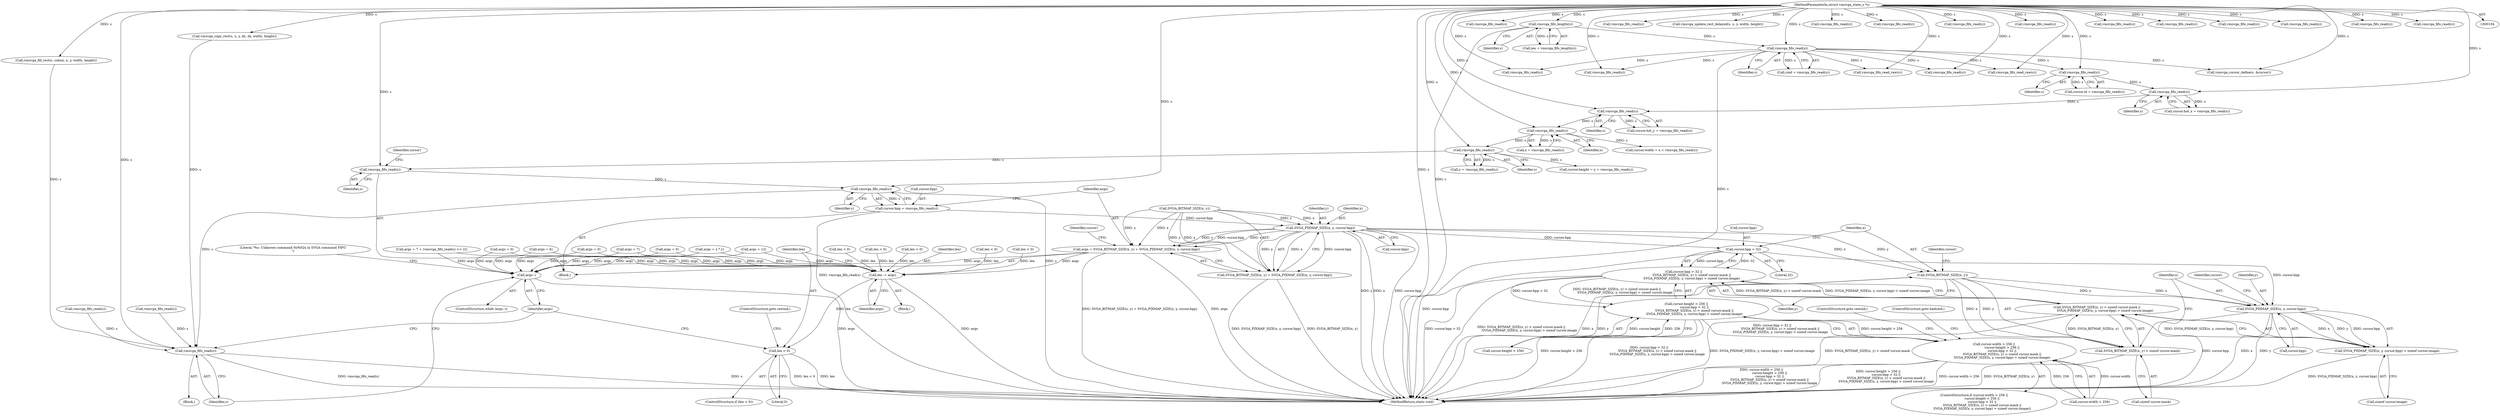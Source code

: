 digraph "0_qemu_167d97a3def77ee2dbf6e908b0ecbfe2103977db@API" {
"1000323" [label="(Call,vmsvga_fifo_read(s))"];
"1000321" [label="(Call,vmsvga_fifo_read(s))"];
"1000313" [label="(Call,vmsvga_fifo_read(s))"];
"1000305" [label="(Call,vmsvga_fifo_read(s))"];
"1000299" [label="(Call,vmsvga_fifo_read(s))"];
"1000293" [label="(Call,vmsvga_fifo_read(s))"];
"1000145" [label="(Call,vmsvga_fifo_read(s))"];
"1000125" [label="(Call,vmsvga_fifo_length(s))"];
"1000105" [label="(MethodParameterIn,struct vmsvga_state_s *s)"];
"1000329" [label="(Call,vmsvga_fifo_read(s))"];
"1000325" [label="(Call,cursor.bpp = vmsvga_fifo_read(s))"];
"1000337" [label="(Call,SVGA_PIXMAP_SIZE(x, y, cursor.bpp))"];
"1000331" [label="(Call,args = SVGA_BITMAP_SIZE(x, y) + SVGA_PIXMAP_SIZE(x, y, cursor.bpp))"];
"1000512" [label="(Call,len -= args)"];
"1000516" [label="(Call,len < 0)"];
"1000522" [label="(Call,args--)"];
"1000333" [label="(Call,SVGA_BITMAP_SIZE(x, y) + SVGA_PIXMAP_SIZE(x, y, cursor.bpp))"];
"1000357" [label="(Call,cursor.bpp > 32)"];
"1000356" [label="(Call,cursor.bpp > 32 ||\n                SVGA_BITMAP_SIZE(x, y) > sizeof cursor.mask ||\n                SVGA_PIXMAP_SIZE(x, y, cursor.bpp) > sizeof cursor.image)"];
"1000350" [label="(Call,cursor.height > 256 ||\n                cursor.bpp > 32 ||\n                SVGA_BITMAP_SIZE(x, y) > sizeof cursor.mask ||\n                SVGA_PIXMAP_SIZE(x, y, cursor.bpp) > sizeof cursor.image)"];
"1000344" [label="(Call,cursor.width > 256 ||\n                cursor.height > 256 ||\n                cursor.bpp > 32 ||\n                SVGA_BITMAP_SIZE(x, y) > sizeof cursor.mask ||\n                SVGA_PIXMAP_SIZE(x, y, cursor.bpp) > sizeof cursor.image)"];
"1000372" [label="(Call,SVGA_PIXMAP_SIZE(x, y, cursor.bpp))"];
"1000371" [label="(Call,SVGA_PIXMAP_SIZE(x, y, cursor.bpp) > sizeof cursor.image)"];
"1000362" [label="(Call,SVGA_BITMAP_SIZE(x, y) > sizeof cursor.mask ||\n                SVGA_PIXMAP_SIZE(x, y, cursor.bpp) > sizeof cursor.image)"];
"1000364" [label="(Call,SVGA_BITMAP_SIZE(x, y))"];
"1000363" [label="(Call,SVGA_BITMAP_SIZE(x, y) > sizeof cursor.mask)"];
"1000525" [label="(Call,vmsvga_fifo_read(s))"];
"1000224" [label="(Call,args = 0)"];
"1000438" [label="(Call,len < 0)"];
"1000275" [label="(Call,args = 0)"];
"1000523" [label="(Identifier,args)"];
"1000252" [label="(Call,vmsvga_fifo_read(s))"];
"1000367" [label="(Call,sizeof cursor.mask)"];
"1000492" [label="(Call,vmsvga_fifo_read(s))"];
"1000264" [label="(Call,vmsvga_copy_rect(s, x, y, dx, dy, width, height))"];
"1000357" [label="(Call,cursor.bpp > 32)"];
"1000187" [label="(Call,len < 0)"];
"1000369" [label="(Identifier,cursor)"];
"1000364" [label="(Call,SVGA_BITMAP_SIZE(x, y))"];
"1000428" [label="(Call,vmsvga_cursor_define(s, &cursor))"];
"1000375" [label="(Call,cursor.bpp)"];
"1000233" [label="(Call,len < 0)"];
"1000301" [label="(Call,cursor.hot_y = vmsvga_fifo_read(s))"];
"1000332" [label="(Identifier,args)"];
"1000260" [label="(Call,vmsvga_fifo_read(s))"];
"1000175" [label="(Call,vmsvga_update_rect_delayed(s, x, y, width, height))"];
"1000371" [label="(Call,SVGA_PIXMAP_SIZE(x, y, cursor.bpp) > sizeof cursor.image)"];
"1000497" [label="(Call,args = 12)"];
"1000362" [label="(Call,SVGA_BITMAP_SIZE(x, y) > sizeof cursor.mask ||\n                SVGA_PIXMAP_SIZE(x, y, cursor.bpp) > sizeof cursor.image)"];
"1000325" [label="(Call,cursor.bpp = vmsvga_fifo_read(s))"];
"1000426" [label="(Call,vmsvga_fifo_read_raw(s))"];
"1000322" [label="(Identifier,s)"];
"1000339" [label="(Identifier,y)"];
"1000165" [label="(Call,vmsvga_fifo_read(s))"];
"1000173" [label="(Call,vmsvga_fifo_read(s))"];
"1000520" [label="(ControlStructure,goto rewind;)"];
"1000361" [label="(Literal,32)"];
"1000299" [label="(Call,vmsvga_fifo_read(s))"];
"1000330" [label="(Identifier,s)"];
"1000526" [label="(Identifier,s)"];
"1000194" [label="(Call,vmsvga_fifo_read(s))"];
"1000366" [label="(Identifier,y)"];
"1000517" [label="(Identifier,len)"];
"1000329" [label="(Call,vmsvga_fifo_read(s))"];
"1000524" [label="(Block,)"];
"1000324" [label="(Identifier,s)"];
"1000123" [label="(Call,len = vmsvga_fifo_length(s))"];
"1000513" [label="(Identifier,len)"];
"1000333" [label="(Call,SVGA_BITMAP_SIZE(x, y) + SVGA_PIXMAP_SIZE(x, y, cursor.bpp))"];
"1000198" [label="(Call,vmsvga_fifo_read(s))"];
"1000105" [label="(MethodParameterIn,struct vmsvga_state_s *s)"];
"1000327" [label="(Identifier,cursor)"];
"1000345" [label="(Call,cursor.width > 256)"];
"1000384" [label="(ControlStructure,goto rewind;)"];
"1000323" [label="(Call,vmsvga_fifo_read(s))"];
"1000306" [label="(Identifier,s)"];
"1000326" [label="(Call,cursor.bpp)"];
"1000284" [label="(Call,len < 0)"];
"1000300" [label="(Identifier,s)"];
"1000350" [label="(Call,cursor.height > 256 ||\n                cursor.bpp > 32 ||\n                SVGA_BITMAP_SIZE(x, y) > sizeof cursor.mask ||\n                SVGA_PIXMAP_SIZE(x, y, cursor.bpp) > sizeof cursor.image)"];
"1000334" [label="(Call,SVGA_BITMAP_SIZE(x, y))"];
"1000305" [label="(Call,vmsvga_fifo_read(s))"];
"1000549" [label="(MethodReturn,static void)"];
"1000169" [label="(Call,vmsvga_fifo_read(s))"];
"1000143" [label="(Call,cmd = vmsvga_fifo_read(s))"];
"1000161" [label="(Call,vmsvga_fifo_read(s))"];
"1000455" [label="(Call,vmsvga_fifo_read(s))"];
"1000525" [label="(Call,vmsvga_fifo_read(s))"];
"1000343" [label="(ControlStructure,if (cursor.width > 256 ||\n                cursor.height > 256 ||\n                cursor.bpp > 32 ||\n                SVGA_BITMAP_SIZE(x, y) > sizeof cursor.mask ||\n                SVGA_PIXMAP_SIZE(x, y, cursor.bpp) > sizeof cursor.image))"];
"1000383" [label="(ControlStructure,goto badcmd;)"];
"1000314" [label="(Identifier,s)"];
"1000380" [label="(Identifier,cursor)"];
"1000337" [label="(Call,SVGA_PIXMAP_SIZE(x, y, cursor.bpp))"];
"1000521" [label="(ControlStructure,while (args--))"];
"1000315" [label="(Call,cursor.height = y = vmsvga_fifo_read(s))"];
"1000240" [label="(Call,vmsvga_fifo_read(s))"];
"1000344" [label="(Call,cursor.width > 256 ||\n                cursor.height > 256 ||\n                cursor.bpp > 32 ||\n                SVGA_BITMAP_SIZE(x, y) > sizeof cursor.mask ||\n                SVGA_PIXMAP_SIZE(x, y, cursor.bpp) > sizeof cursor.image)"];
"1000126" [label="(Identifier,s)"];
"1000248" [label="(Call,vmsvga_fifo_read(s))"];
"1000374" [label="(Identifier,y)"];
"1000244" [label="(Call,vmsvga_fifo_read(s))"];
"1000363" [label="(Call,SVGA_BITMAP_SIZE(x, y) > sizeof cursor.mask)"];
"1000478" [label="(Call,len < 0)"];
"1000146" [label="(Identifier,s)"];
"1000351" [label="(Call,cursor.height > 256)"];
"1000522" [label="(Call,args--)"];
"1000516" [label="(Call,len < 0)"];
"1000518" [label="(Literal,0)"];
"1000293" [label="(Call,vmsvga_fifo_read(s))"];
"1000365" [label="(Identifier,x)"];
"1000147" [label="(Block,)"];
"1000512" [label="(Call,len -= args)"];
"1000347" [label="(Identifier,cursor)"];
"1000294" [label="(Identifier,s)"];
"1000338" [label="(Identifier,x)"];
"1000464" [label="(Call,args = 6)"];
"1000289" [label="(Call,cursor.id = vmsvga_fifo_read(s))"];
"1000378" [label="(Call,sizeof cursor.image)"];
"1000321" [label="(Call,vmsvga_fifo_read(s))"];
"1000372" [label="(Call,SVGA_PIXMAP_SIZE(x, y, cursor.bpp))"];
"1000469" [label="(Call,args = 7)"];
"1000313" [label="(Call,vmsvga_fifo_read(s))"];
"1000210" [label="(Call,vmsvga_fifo_read(s))"];
"1000295" [label="(Call,cursor.hot_x = vmsvga_fifo_read(s))"];
"1000125" [label="(Call,vmsvga_fifo_length(s))"];
"1000514" [label="(Identifier,args)"];
"1000508" [label="(Call,args = 0)"];
"1000256" [label="(Call,vmsvga_fifo_read(s))"];
"1000145" [label="(Call,vmsvga_fifo_read(s))"];
"1000311" [label="(Call,x = vmsvga_fifo_read(s))"];
"1000214" [label="(Call,vmsvga_fill_rect(s, colour, x, y, width, height))"];
"1000457" [label="(Call,args = x * y)"];
"1000487" [label="(Call,args = 7 + (vmsvga_fifo_read(s) >> 2))"];
"1000515" [label="(ControlStructure,if (len < 0))"];
"1000528" [label="(Literal,\"%s: Unknown command 0x%02x in SVGA command FIFO\n\")"];
"1000356" [label="(Call,cursor.bpp > 32 ||\n                SVGA_BITMAP_SIZE(x, y) > sizeof cursor.mask ||\n                SVGA_PIXMAP_SIZE(x, y, cursor.bpp) > sizeof cursor.image)"];
"1000358" [label="(Call,cursor.bpp)"];
"1000373" [label="(Identifier,x)"];
"1000206" [label="(Call,vmsvga_fifo_read(s))"];
"1000319" [label="(Call,y = vmsvga_fifo_read(s))"];
"1000331" [label="(Call,args = SVGA_BITMAP_SIZE(x, y) + SVGA_PIXMAP_SIZE(x, y, cursor.bpp))"];
"1000340" [label="(Call,cursor.bpp)"];
"1000307" [label="(Call,cursor.width = x = vmsvga_fifo_read(s))"];
"1000202" [label="(Call,vmsvga_fifo_read(s))"];
"1000403" [label="(Call,vmsvga_fifo_read_raw(s))"];
"1000136" [label="(Block,)"];
"1000323" -> "1000147"  [label="AST: "];
"1000323" -> "1000324"  [label="CFG: "];
"1000324" -> "1000323"  [label="AST: "];
"1000327" -> "1000323"  [label="CFG: "];
"1000321" -> "1000323"  [label="DDG: s"];
"1000105" -> "1000323"  [label="DDG: s"];
"1000323" -> "1000329"  [label="DDG: s"];
"1000321" -> "1000319"  [label="AST: "];
"1000321" -> "1000322"  [label="CFG: "];
"1000322" -> "1000321"  [label="AST: "];
"1000319" -> "1000321"  [label="CFG: "];
"1000321" -> "1000315"  [label="DDG: s"];
"1000321" -> "1000319"  [label="DDG: s"];
"1000313" -> "1000321"  [label="DDG: s"];
"1000105" -> "1000321"  [label="DDG: s"];
"1000313" -> "1000311"  [label="AST: "];
"1000313" -> "1000314"  [label="CFG: "];
"1000314" -> "1000313"  [label="AST: "];
"1000311" -> "1000313"  [label="CFG: "];
"1000313" -> "1000307"  [label="DDG: s"];
"1000313" -> "1000311"  [label="DDG: s"];
"1000305" -> "1000313"  [label="DDG: s"];
"1000105" -> "1000313"  [label="DDG: s"];
"1000305" -> "1000301"  [label="AST: "];
"1000305" -> "1000306"  [label="CFG: "];
"1000306" -> "1000305"  [label="AST: "];
"1000301" -> "1000305"  [label="CFG: "];
"1000305" -> "1000301"  [label="DDG: s"];
"1000299" -> "1000305"  [label="DDG: s"];
"1000105" -> "1000305"  [label="DDG: s"];
"1000299" -> "1000295"  [label="AST: "];
"1000299" -> "1000300"  [label="CFG: "];
"1000300" -> "1000299"  [label="AST: "];
"1000295" -> "1000299"  [label="CFG: "];
"1000299" -> "1000295"  [label="DDG: s"];
"1000293" -> "1000299"  [label="DDG: s"];
"1000105" -> "1000299"  [label="DDG: s"];
"1000293" -> "1000289"  [label="AST: "];
"1000293" -> "1000294"  [label="CFG: "];
"1000294" -> "1000293"  [label="AST: "];
"1000289" -> "1000293"  [label="CFG: "];
"1000293" -> "1000289"  [label="DDG: s"];
"1000145" -> "1000293"  [label="DDG: s"];
"1000105" -> "1000293"  [label="DDG: s"];
"1000145" -> "1000143"  [label="AST: "];
"1000145" -> "1000146"  [label="CFG: "];
"1000146" -> "1000145"  [label="AST: "];
"1000143" -> "1000145"  [label="CFG: "];
"1000145" -> "1000549"  [label="DDG: s"];
"1000145" -> "1000143"  [label="DDG: s"];
"1000125" -> "1000145"  [label="DDG: s"];
"1000105" -> "1000145"  [label="DDG: s"];
"1000145" -> "1000161"  [label="DDG: s"];
"1000145" -> "1000194"  [label="DDG: s"];
"1000145" -> "1000240"  [label="DDG: s"];
"1000145" -> "1000403"  [label="DDG: s"];
"1000145" -> "1000426"  [label="DDG: s"];
"1000145" -> "1000428"  [label="DDG: s"];
"1000125" -> "1000123"  [label="AST: "];
"1000125" -> "1000126"  [label="CFG: "];
"1000126" -> "1000125"  [label="AST: "];
"1000123" -> "1000125"  [label="CFG: "];
"1000125" -> "1000549"  [label="DDG: s"];
"1000125" -> "1000123"  [label="DDG: s"];
"1000105" -> "1000125"  [label="DDG: s"];
"1000105" -> "1000104"  [label="AST: "];
"1000105" -> "1000549"  [label="DDG: s"];
"1000105" -> "1000161"  [label="DDG: s"];
"1000105" -> "1000165"  [label="DDG: s"];
"1000105" -> "1000169"  [label="DDG: s"];
"1000105" -> "1000173"  [label="DDG: s"];
"1000105" -> "1000175"  [label="DDG: s"];
"1000105" -> "1000194"  [label="DDG: s"];
"1000105" -> "1000198"  [label="DDG: s"];
"1000105" -> "1000202"  [label="DDG: s"];
"1000105" -> "1000206"  [label="DDG: s"];
"1000105" -> "1000210"  [label="DDG: s"];
"1000105" -> "1000214"  [label="DDG: s"];
"1000105" -> "1000240"  [label="DDG: s"];
"1000105" -> "1000244"  [label="DDG: s"];
"1000105" -> "1000248"  [label="DDG: s"];
"1000105" -> "1000252"  [label="DDG: s"];
"1000105" -> "1000256"  [label="DDG: s"];
"1000105" -> "1000260"  [label="DDG: s"];
"1000105" -> "1000264"  [label="DDG: s"];
"1000105" -> "1000329"  [label="DDG: s"];
"1000105" -> "1000403"  [label="DDG: s"];
"1000105" -> "1000426"  [label="DDG: s"];
"1000105" -> "1000428"  [label="DDG: s"];
"1000105" -> "1000525"  [label="DDG: s"];
"1000329" -> "1000325"  [label="AST: "];
"1000329" -> "1000330"  [label="CFG: "];
"1000330" -> "1000329"  [label="AST: "];
"1000325" -> "1000329"  [label="CFG: "];
"1000329" -> "1000549"  [label="DDG: s"];
"1000329" -> "1000325"  [label="DDG: s"];
"1000329" -> "1000525"  [label="DDG: s"];
"1000325" -> "1000147"  [label="AST: "];
"1000326" -> "1000325"  [label="AST: "];
"1000332" -> "1000325"  [label="CFG: "];
"1000325" -> "1000549"  [label="DDG: vmsvga_fifo_read(s)"];
"1000325" -> "1000337"  [label="DDG: cursor.bpp"];
"1000337" -> "1000333"  [label="AST: "];
"1000337" -> "1000340"  [label="CFG: "];
"1000338" -> "1000337"  [label="AST: "];
"1000339" -> "1000337"  [label="AST: "];
"1000340" -> "1000337"  [label="AST: "];
"1000333" -> "1000337"  [label="CFG: "];
"1000337" -> "1000549"  [label="DDG: y"];
"1000337" -> "1000549"  [label="DDG: x"];
"1000337" -> "1000549"  [label="DDG: cursor.bpp"];
"1000337" -> "1000331"  [label="DDG: x"];
"1000337" -> "1000331"  [label="DDG: y"];
"1000337" -> "1000331"  [label="DDG: cursor.bpp"];
"1000337" -> "1000333"  [label="DDG: x"];
"1000337" -> "1000333"  [label="DDG: y"];
"1000337" -> "1000333"  [label="DDG: cursor.bpp"];
"1000334" -> "1000337"  [label="DDG: x"];
"1000334" -> "1000337"  [label="DDG: y"];
"1000337" -> "1000357"  [label="DDG: cursor.bpp"];
"1000337" -> "1000364"  [label="DDG: x"];
"1000337" -> "1000364"  [label="DDG: y"];
"1000331" -> "1000147"  [label="AST: "];
"1000331" -> "1000333"  [label="CFG: "];
"1000332" -> "1000331"  [label="AST: "];
"1000333" -> "1000331"  [label="AST: "];
"1000347" -> "1000331"  [label="CFG: "];
"1000331" -> "1000549"  [label="DDG: SVGA_BITMAP_SIZE(x, y) + SVGA_PIXMAP_SIZE(x, y, cursor.bpp)"];
"1000331" -> "1000549"  [label="DDG: args"];
"1000334" -> "1000331"  [label="DDG: x"];
"1000334" -> "1000331"  [label="DDG: y"];
"1000331" -> "1000512"  [label="DDG: args"];
"1000331" -> "1000522"  [label="DDG: args"];
"1000512" -> "1000136"  [label="AST: "];
"1000512" -> "1000514"  [label="CFG: "];
"1000513" -> "1000512"  [label="AST: "];
"1000514" -> "1000512"  [label="AST: "];
"1000517" -> "1000512"  [label="CFG: "];
"1000512" -> "1000549"  [label="DDG: args"];
"1000224" -> "1000512"  [label="DDG: args"];
"1000508" -> "1000512"  [label="DDG: args"];
"1000464" -> "1000512"  [label="DDG: args"];
"1000497" -> "1000512"  [label="DDG: args"];
"1000487" -> "1000512"  [label="DDG: args"];
"1000275" -> "1000512"  [label="DDG: args"];
"1000457" -> "1000512"  [label="DDG: args"];
"1000469" -> "1000512"  [label="DDG: args"];
"1000187" -> "1000512"  [label="DDG: len"];
"1000284" -> "1000512"  [label="DDG: len"];
"1000478" -> "1000512"  [label="DDG: len"];
"1000233" -> "1000512"  [label="DDG: len"];
"1000438" -> "1000512"  [label="DDG: len"];
"1000512" -> "1000516"  [label="DDG: len"];
"1000516" -> "1000515"  [label="AST: "];
"1000516" -> "1000518"  [label="CFG: "];
"1000517" -> "1000516"  [label="AST: "];
"1000518" -> "1000516"  [label="AST: "];
"1000520" -> "1000516"  [label="CFG: "];
"1000523" -> "1000516"  [label="CFG: "];
"1000516" -> "1000549"  [label="DDG: len < 0"];
"1000516" -> "1000549"  [label="DDG: len"];
"1000522" -> "1000521"  [label="AST: "];
"1000522" -> "1000523"  [label="CFG: "];
"1000523" -> "1000522"  [label="AST: "];
"1000526" -> "1000522"  [label="CFG: "];
"1000528" -> "1000522"  [label="CFG: "];
"1000522" -> "1000549"  [label="DDG: args"];
"1000224" -> "1000522"  [label="DDG: args"];
"1000508" -> "1000522"  [label="DDG: args"];
"1000464" -> "1000522"  [label="DDG: args"];
"1000497" -> "1000522"  [label="DDG: args"];
"1000487" -> "1000522"  [label="DDG: args"];
"1000275" -> "1000522"  [label="DDG: args"];
"1000457" -> "1000522"  [label="DDG: args"];
"1000469" -> "1000522"  [label="DDG: args"];
"1000334" -> "1000333"  [label="AST: "];
"1000333" -> "1000549"  [label="DDG: SVGA_BITMAP_SIZE(x, y)"];
"1000333" -> "1000549"  [label="DDG: SVGA_PIXMAP_SIZE(x, y, cursor.bpp)"];
"1000334" -> "1000333"  [label="DDG: x"];
"1000334" -> "1000333"  [label="DDG: y"];
"1000357" -> "1000356"  [label="AST: "];
"1000357" -> "1000361"  [label="CFG: "];
"1000358" -> "1000357"  [label="AST: "];
"1000361" -> "1000357"  [label="AST: "];
"1000365" -> "1000357"  [label="CFG: "];
"1000356" -> "1000357"  [label="CFG: "];
"1000357" -> "1000549"  [label="DDG: cursor.bpp"];
"1000357" -> "1000356"  [label="DDG: cursor.bpp"];
"1000357" -> "1000356"  [label="DDG: 32"];
"1000357" -> "1000372"  [label="DDG: cursor.bpp"];
"1000356" -> "1000350"  [label="AST: "];
"1000356" -> "1000362"  [label="CFG: "];
"1000362" -> "1000356"  [label="AST: "];
"1000350" -> "1000356"  [label="CFG: "];
"1000356" -> "1000549"  [label="DDG: cursor.bpp > 32"];
"1000356" -> "1000549"  [label="DDG: SVGA_BITMAP_SIZE(x, y) > sizeof cursor.mask ||\n                SVGA_PIXMAP_SIZE(x, y, cursor.bpp) > sizeof cursor.image"];
"1000356" -> "1000350"  [label="DDG: cursor.bpp > 32"];
"1000356" -> "1000350"  [label="DDG: SVGA_BITMAP_SIZE(x, y) > sizeof cursor.mask ||\n                SVGA_PIXMAP_SIZE(x, y, cursor.bpp) > sizeof cursor.image"];
"1000362" -> "1000356"  [label="DDG: SVGA_BITMAP_SIZE(x, y) > sizeof cursor.mask"];
"1000362" -> "1000356"  [label="DDG: SVGA_PIXMAP_SIZE(x, y, cursor.bpp) > sizeof cursor.image"];
"1000350" -> "1000344"  [label="AST: "];
"1000350" -> "1000351"  [label="CFG: "];
"1000351" -> "1000350"  [label="AST: "];
"1000344" -> "1000350"  [label="CFG: "];
"1000350" -> "1000549"  [label="DDG: cursor.bpp > 32 ||\n                SVGA_BITMAP_SIZE(x, y) > sizeof cursor.mask ||\n                SVGA_PIXMAP_SIZE(x, y, cursor.bpp) > sizeof cursor.image"];
"1000350" -> "1000549"  [label="DDG: cursor.height > 256"];
"1000350" -> "1000344"  [label="DDG: cursor.height > 256"];
"1000350" -> "1000344"  [label="DDG: cursor.bpp > 32 ||\n                SVGA_BITMAP_SIZE(x, y) > sizeof cursor.mask ||\n                SVGA_PIXMAP_SIZE(x, y, cursor.bpp) > sizeof cursor.image"];
"1000351" -> "1000350"  [label="DDG: cursor.height"];
"1000351" -> "1000350"  [label="DDG: 256"];
"1000344" -> "1000343"  [label="AST: "];
"1000344" -> "1000345"  [label="CFG: "];
"1000345" -> "1000344"  [label="AST: "];
"1000383" -> "1000344"  [label="CFG: "];
"1000384" -> "1000344"  [label="CFG: "];
"1000344" -> "1000549"  [label="DDG: cursor.width > 256 ||\n                cursor.height > 256 ||\n                cursor.bpp > 32 ||\n                SVGA_BITMAP_SIZE(x, y) > sizeof cursor.mask ||\n                SVGA_PIXMAP_SIZE(x, y, cursor.bpp) > sizeof cursor.image"];
"1000344" -> "1000549"  [label="DDG: cursor.height > 256 ||\n                cursor.bpp > 32 ||\n                SVGA_BITMAP_SIZE(x, y) > sizeof cursor.mask ||\n                SVGA_PIXMAP_SIZE(x, y, cursor.bpp) > sizeof cursor.image"];
"1000344" -> "1000549"  [label="DDG: cursor.width > 256"];
"1000345" -> "1000344"  [label="DDG: cursor.width"];
"1000345" -> "1000344"  [label="DDG: 256"];
"1000372" -> "1000371"  [label="AST: "];
"1000372" -> "1000375"  [label="CFG: "];
"1000373" -> "1000372"  [label="AST: "];
"1000374" -> "1000372"  [label="AST: "];
"1000375" -> "1000372"  [label="AST: "];
"1000380" -> "1000372"  [label="CFG: "];
"1000372" -> "1000549"  [label="DDG: cursor.bpp"];
"1000372" -> "1000549"  [label="DDG: x"];
"1000372" -> "1000549"  [label="DDG: y"];
"1000372" -> "1000371"  [label="DDG: x"];
"1000372" -> "1000371"  [label="DDG: y"];
"1000372" -> "1000371"  [label="DDG: cursor.bpp"];
"1000364" -> "1000372"  [label="DDG: x"];
"1000364" -> "1000372"  [label="DDG: y"];
"1000371" -> "1000362"  [label="AST: "];
"1000371" -> "1000378"  [label="CFG: "];
"1000378" -> "1000371"  [label="AST: "];
"1000362" -> "1000371"  [label="CFG: "];
"1000371" -> "1000549"  [label="DDG: SVGA_PIXMAP_SIZE(x, y, cursor.bpp)"];
"1000371" -> "1000362"  [label="DDG: SVGA_PIXMAP_SIZE(x, y, cursor.bpp)"];
"1000362" -> "1000363"  [label="CFG: "];
"1000363" -> "1000362"  [label="AST: "];
"1000362" -> "1000549"  [label="DDG: SVGA_PIXMAP_SIZE(x, y, cursor.bpp) > sizeof cursor.image"];
"1000362" -> "1000549"  [label="DDG: SVGA_BITMAP_SIZE(x, y) > sizeof cursor.mask"];
"1000363" -> "1000362"  [label="DDG: SVGA_BITMAP_SIZE(x, y)"];
"1000364" -> "1000363"  [label="AST: "];
"1000364" -> "1000366"  [label="CFG: "];
"1000365" -> "1000364"  [label="AST: "];
"1000366" -> "1000364"  [label="AST: "];
"1000369" -> "1000364"  [label="CFG: "];
"1000364" -> "1000549"  [label="DDG: x"];
"1000364" -> "1000549"  [label="DDG: y"];
"1000364" -> "1000363"  [label="DDG: x"];
"1000364" -> "1000363"  [label="DDG: y"];
"1000363" -> "1000367"  [label="CFG: "];
"1000367" -> "1000363"  [label="AST: "];
"1000373" -> "1000363"  [label="CFG: "];
"1000363" -> "1000549"  [label="DDG: SVGA_BITMAP_SIZE(x, y)"];
"1000525" -> "1000524"  [label="AST: "];
"1000525" -> "1000526"  [label="CFG: "];
"1000526" -> "1000525"  [label="AST: "];
"1000523" -> "1000525"  [label="CFG: "];
"1000525" -> "1000549"  [label="DDG: vmsvga_fifo_read(s)"];
"1000525" -> "1000549"  [label="DDG: s"];
"1000214" -> "1000525"  [label="DDG: s"];
"1000455" -> "1000525"  [label="DDG: s"];
"1000264" -> "1000525"  [label="DDG: s"];
"1000492" -> "1000525"  [label="DDG: s"];
}
